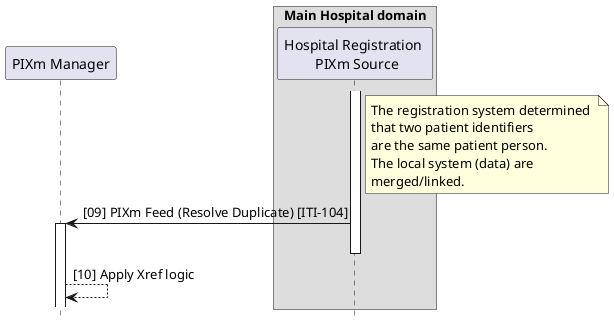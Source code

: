 @startuml
hide footbox

participant "PIXm Manager" as Manager
box Main Hospital domain
 participant "Hospital Registration \n PIXm Source" as Source2
endbox

activate Source2

Note right of Source2
The registration system determined 
that two patient identifiers 
are the same patient person.
The local system (data) are 
merged/linked. 
endnote

Source2 -> Manager: [09] PIXm Feed (Resolve Duplicate) [ITI-104]
activate Manager
deactivate Source2

Manager --> Manager: [10] Apply Xref logic
@enduml